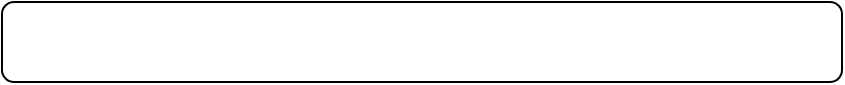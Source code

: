 <mxfile version="22.1.11" type="github">
  <diagram name="Page-1" id="Q0bQeKVj6JJIiYbMwAau">
    <mxGraphModel dx="825" dy="665" grid="1" gridSize="10" guides="1" tooltips="1" connect="1" arrows="1" fold="1" page="1" pageScale="1" pageWidth="827" pageHeight="1169" math="0" shadow="0">
      <root>
        <mxCell id="0" />
        <mxCell id="1" parent="0" />
        <mxCell id="y89XvjLPIj63KtglR8tS-1" value="" style="rounded=1;whiteSpace=wrap;html=1;" vertex="1" parent="1">
          <mxGeometry x="240" y="300" width="420" height="40" as="geometry" />
        </mxCell>
      </root>
    </mxGraphModel>
  </diagram>
</mxfile>
